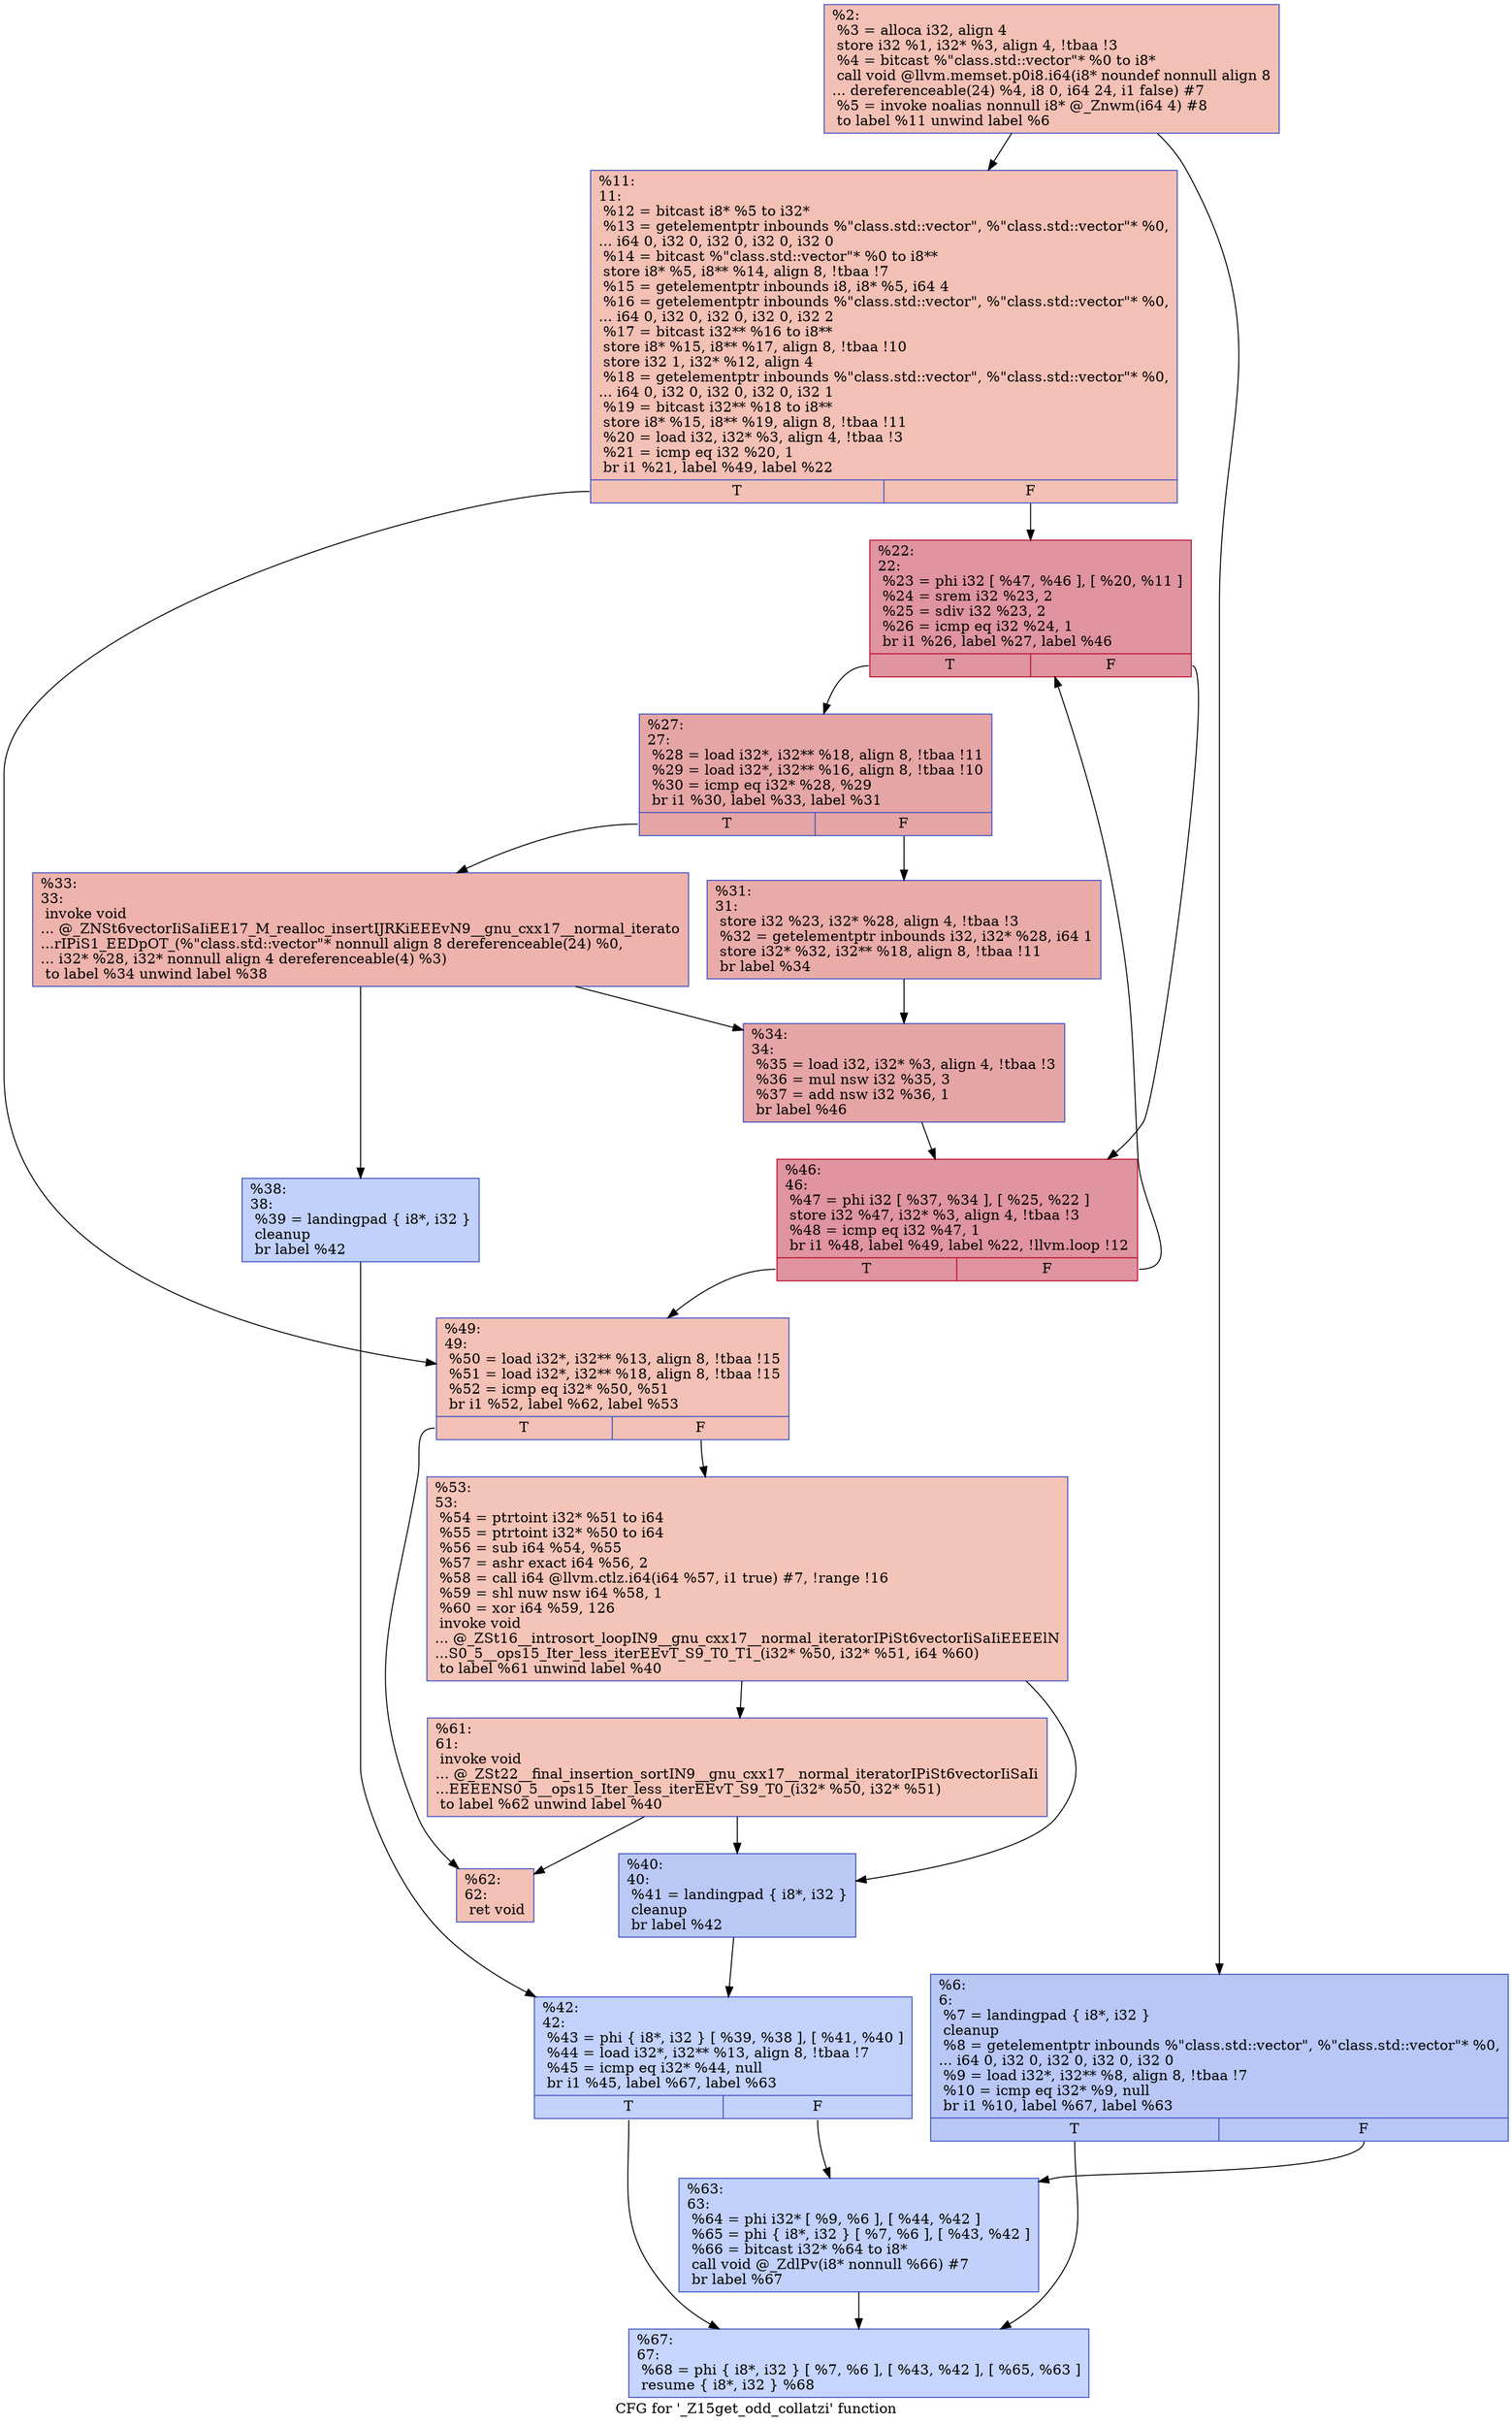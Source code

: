 digraph "CFG for '_Z15get_odd_collatzi' function" {
	label="CFG for '_Z15get_odd_collatzi' function";

	Node0x55d646423590 [shape=record,color="#3d50c3ff", style=filled, fillcolor="#e5705870",label="{%2:\l  %3 = alloca i32, align 4\l  store i32 %1, i32* %3, align 4, !tbaa !3\l  %4 = bitcast %\"class.std::vector\"* %0 to i8*\l  call void @llvm.memset.p0i8.i64(i8* noundef nonnull align 8\l... dereferenceable(24) %4, i8 0, i64 24, i1 false) #7\l  %5 = invoke noalias nonnull i8* @_Znwm(i64 4) #8\l          to label %11 unwind label %6\l}"];
	Node0x55d646423590 -> Node0x55d646424c20;
	Node0x55d646423590 -> Node0x55d646424cb0;
	Node0x55d646424cb0 [shape=record,color="#3d50c3ff", style=filled, fillcolor="#5f7fe870",label="{%6:\l6:                                                \l  %7 = landingpad \{ i8*, i32 \}\l          cleanup\l  %8 = getelementptr inbounds %\"class.std::vector\", %\"class.std::vector\"* %0,\l... i64 0, i32 0, i32 0, i32 0, i32 0\l  %9 = load i32*, i32** %8, align 8, !tbaa !7\l  %10 = icmp eq i32* %9, null\l  br i1 %10, label %67, label %63\l|{<s0>T|<s1>F}}"];
	Node0x55d646424cb0:s0 -> Node0x55d646424830;
	Node0x55d646424cb0:s1 -> Node0x55d6464255d0;
	Node0x55d646424c20 [shape=record,color="#3d50c3ff", style=filled, fillcolor="#e5705870",label="{%11:\l11:                                               \l  %12 = bitcast i8* %5 to i32*\l  %13 = getelementptr inbounds %\"class.std::vector\", %\"class.std::vector\"* %0,\l... i64 0, i32 0, i32 0, i32 0, i32 0\l  %14 = bitcast %\"class.std::vector\"* %0 to i8**\l  store i8* %5, i8** %14, align 8, !tbaa !7\l  %15 = getelementptr inbounds i8, i8* %5, i64 4\l  %16 = getelementptr inbounds %\"class.std::vector\", %\"class.std::vector\"* %0,\l... i64 0, i32 0, i32 0, i32 0, i32 2\l  %17 = bitcast i32** %16 to i8**\l  store i8* %15, i8** %17, align 8, !tbaa !10\l  store i32 1, i32* %12, align 4\l  %18 = getelementptr inbounds %\"class.std::vector\", %\"class.std::vector\"* %0,\l... i64 0, i32 0, i32 0, i32 0, i32 1\l  %19 = bitcast i32** %18 to i8**\l  store i8* %15, i8** %19, align 8, !tbaa !11\l  %20 = load i32, i32* %3, align 4, !tbaa !3\l  %21 = icmp eq i32 %20, 1\l  br i1 %21, label %49, label %22\l|{<s0>T|<s1>F}}"];
	Node0x55d646424c20:s0 -> Node0x55d646426dd0;
	Node0x55d646424c20:s1 -> Node0x55d646426e60;
	Node0x55d646426e60 [shape=record,color="#b70d28ff", style=filled, fillcolor="#b70d2870",label="{%22:\l22:                                               \l  %23 = phi i32 [ %47, %46 ], [ %20, %11 ]\l  %24 = srem i32 %23, 2\l  %25 = sdiv i32 %23, 2\l  %26 = icmp eq i32 %24, 1\l  br i1 %26, label %27, label %46\l|{<s0>T|<s1>F}}"];
	Node0x55d646426e60:s0 -> Node0x55d6464272c0;
	Node0x55d646426e60:s1 -> Node0x55d646426fd0;
	Node0x55d6464272c0 [shape=record,color="#3d50c3ff", style=filled, fillcolor="#c5333470",label="{%27:\l27:                                               \l  %28 = load i32*, i32** %18, align 8, !tbaa !11\l  %29 = load i32*, i32** %16, align 8, !tbaa !10\l  %30 = icmp eq i32* %28, %29\l  br i1 %30, label %33, label %31\l|{<s0>T|<s1>F}}"];
	Node0x55d6464272c0:s0 -> Node0x55d646428190;
	Node0x55d6464272c0:s1 -> Node0x55d6464281e0;
	Node0x55d6464281e0 [shape=record,color="#3d50c3ff", style=filled, fillcolor="#cc403a70",label="{%31:\l31:                                               \l  store i32 %23, i32* %28, align 4, !tbaa !3\l  %32 = getelementptr inbounds i32, i32* %28, i64 1\l  store i32* %32, i32** %18, align 8, !tbaa !11\l  br label %34\l}"];
	Node0x55d6464281e0 -> Node0x55d646428720;
	Node0x55d646428190 [shape=record,color="#3d50c3ff", style=filled, fillcolor="#d6524470",label="{%33:\l33:                                               \l  invoke void\l... @_ZNSt6vectorIiSaIiEE17_M_realloc_insertIJRKiEEEvN9__gnu_cxx17__normal_iterato\l...rIPiS1_EEDpOT_(%\"class.std::vector\"* nonnull align 8 dereferenceable(24) %0,\l... i32* %28, i32* nonnull align 4 dereferenceable(4) %3)\l          to label %34 unwind label %38\l}"];
	Node0x55d646428190 -> Node0x55d646428720;
	Node0x55d646428190 -> Node0x55d6464288f0;
	Node0x55d646428720 [shape=record,color="#3d50c3ff", style=filled, fillcolor="#c5333470",label="{%34:\l34:                                               \l  %35 = load i32, i32* %3, align 4, !tbaa !3\l  %36 = mul nsw i32 %35, 3\l  %37 = add nsw i32 %36, 1\l  br label %46\l}"];
	Node0x55d646428720 -> Node0x55d646426fd0;
	Node0x55d6464288f0 [shape=record,color="#3d50c3ff", style=filled, fillcolor="#7396f570",label="{%38:\l38:                                               \l  %39 = landingpad \{ i8*, i32 \}\l          cleanup\l  br label %42\l}"];
	Node0x55d6464288f0 -> Node0x55d646428e90;
	Node0x55d646428f50 [shape=record,color="#3d50c3ff", style=filled, fillcolor="#6282ea70",label="{%40:\l40:                                               \l  %41 = landingpad \{ i8*, i32 \}\l          cleanup\l  br label %42\l}"];
	Node0x55d646428f50 -> Node0x55d646428e90;
	Node0x55d646428e90 [shape=record,color="#3d50c3ff", style=filled, fillcolor="#779af770",label="{%42:\l42:                                               \l  %43 = phi \{ i8*, i32 \} [ %39, %38 ], [ %41, %40 ]\l  %44 = load i32*, i32** %13, align 8, !tbaa !7\l  %45 = icmp eq i32* %44, null\l  br i1 %45, label %67, label %63\l|{<s0>T|<s1>F}}"];
	Node0x55d646428e90:s0 -> Node0x55d646424830;
	Node0x55d646428e90:s1 -> Node0x55d6464255d0;
	Node0x55d646426fd0 [shape=record,color="#b70d28ff", style=filled, fillcolor="#b70d2870",label="{%46:\l46:                                               \l  %47 = phi i32 [ %37, %34 ], [ %25, %22 ]\l  store i32 %47, i32* %3, align 4, !tbaa !3\l  %48 = icmp eq i32 %47, 1\l  br i1 %48, label %49, label %22, !llvm.loop !12\l|{<s0>T|<s1>F}}"];
	Node0x55d646426fd0:s0 -> Node0x55d646426dd0;
	Node0x55d646426fd0:s1 -> Node0x55d646426e60;
	Node0x55d646426dd0 [shape=record,color="#3d50c3ff", style=filled, fillcolor="#e5705870",label="{%49:\l49:                                               \l  %50 = load i32*, i32** %13, align 8, !tbaa !15\l  %51 = load i32*, i32** %18, align 8, !tbaa !15\l  %52 = icmp eq i32* %50, %51\l  br i1 %52, label %62, label %53\l|{<s0>T|<s1>F}}"];
	Node0x55d646426dd0:s0 -> Node0x55d646429e00;
	Node0x55d646426dd0:s1 -> Node0x55d646429e50;
	Node0x55d646429e50 [shape=record,color="#3d50c3ff", style=filled, fillcolor="#e97a5f70",label="{%53:\l53:                                               \l  %54 = ptrtoint i32* %51 to i64\l  %55 = ptrtoint i32* %50 to i64\l  %56 = sub i64 %54, %55\l  %57 = ashr exact i64 %56, 2\l  %58 = call i64 @llvm.ctlz.i64(i64 %57, i1 true) #7, !range !16\l  %59 = shl nuw nsw i64 %58, 1\l  %60 = xor i64 %59, 126\l  invoke void\l... @_ZSt16__introsort_loopIN9__gnu_cxx17__normal_iteratorIPiSt6vectorIiSaIiEEEElN\l...S0_5__ops15_Iter_less_iterEEvT_S9_T0_T1_(i32* %50, i32* %51, i64 %60)\l          to label %61 unwind label %40\l}"];
	Node0x55d646429e50 -> Node0x55d64642a6e0;
	Node0x55d646429e50 -> Node0x55d646428f50;
	Node0x55d64642a6e0 [shape=record,color="#3d50c3ff", style=filled, fillcolor="#e97a5f70",label="{%61:\l61:                                               \l  invoke void\l... @_ZSt22__final_insertion_sortIN9__gnu_cxx17__normal_iteratorIPiSt6vectorIiSaIi\l...EEEENS0_5__ops15_Iter_less_iterEEvT_S9_T0_(i32* %50, i32* %51)\l          to label %62 unwind label %40\l}"];
	Node0x55d64642a6e0 -> Node0x55d646429e00;
	Node0x55d64642a6e0 -> Node0x55d646428f50;
	Node0x55d646429e00 [shape=record,color="#3d50c3ff", style=filled, fillcolor="#e5705870",label="{%62:\l62:                                               \l  ret void\l}"];
	Node0x55d6464255d0 [shape=record,color="#3d50c3ff", style=filled, fillcolor="#7396f570",label="{%63:\l63:                                               \l  %64 = phi i32* [ %9, %6 ], [ %44, %42 ]\l  %65 = phi \{ i8*, i32 \} [ %7, %6 ], [ %43, %42 ]\l  %66 = bitcast i32* %64 to i8*\l  call void @_ZdlPv(i8* nonnull %66) #7\l  br label %67\l}"];
	Node0x55d6464255d0 -> Node0x55d646424830;
	Node0x55d646424830 [shape=record,color="#3d50c3ff", style=filled, fillcolor="#7ea1fa70",label="{%67:\l67:                                               \l  %68 = phi \{ i8*, i32 \} [ %7, %6 ], [ %43, %42 ], [ %65, %63 ]\l  resume \{ i8*, i32 \} %68\l}"];
}
